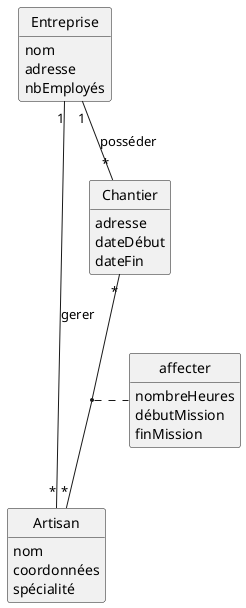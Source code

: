 @startuml dc

skinparam classAttributeIconSize 0

hide circle
hide empty members
hide empty methods

Entreprise "1" -- "*" Artisan : gerer
Entreprise "1" -- "*" Chantier : posséder
Chantier "*" -- "*" Artisan 
(Artisan, Chantier) .. affecter

Class Entreprise {
    nom
    adresse
    nbEmployés
}

Class Artisan {
    nom
    coordonnées
    spécialité
}

Class Chantier {
    adresse
    dateDébut
    dateFin
}

Class affecter {
    nombreHeures
    débutMission
    finMission
}

@enduml
